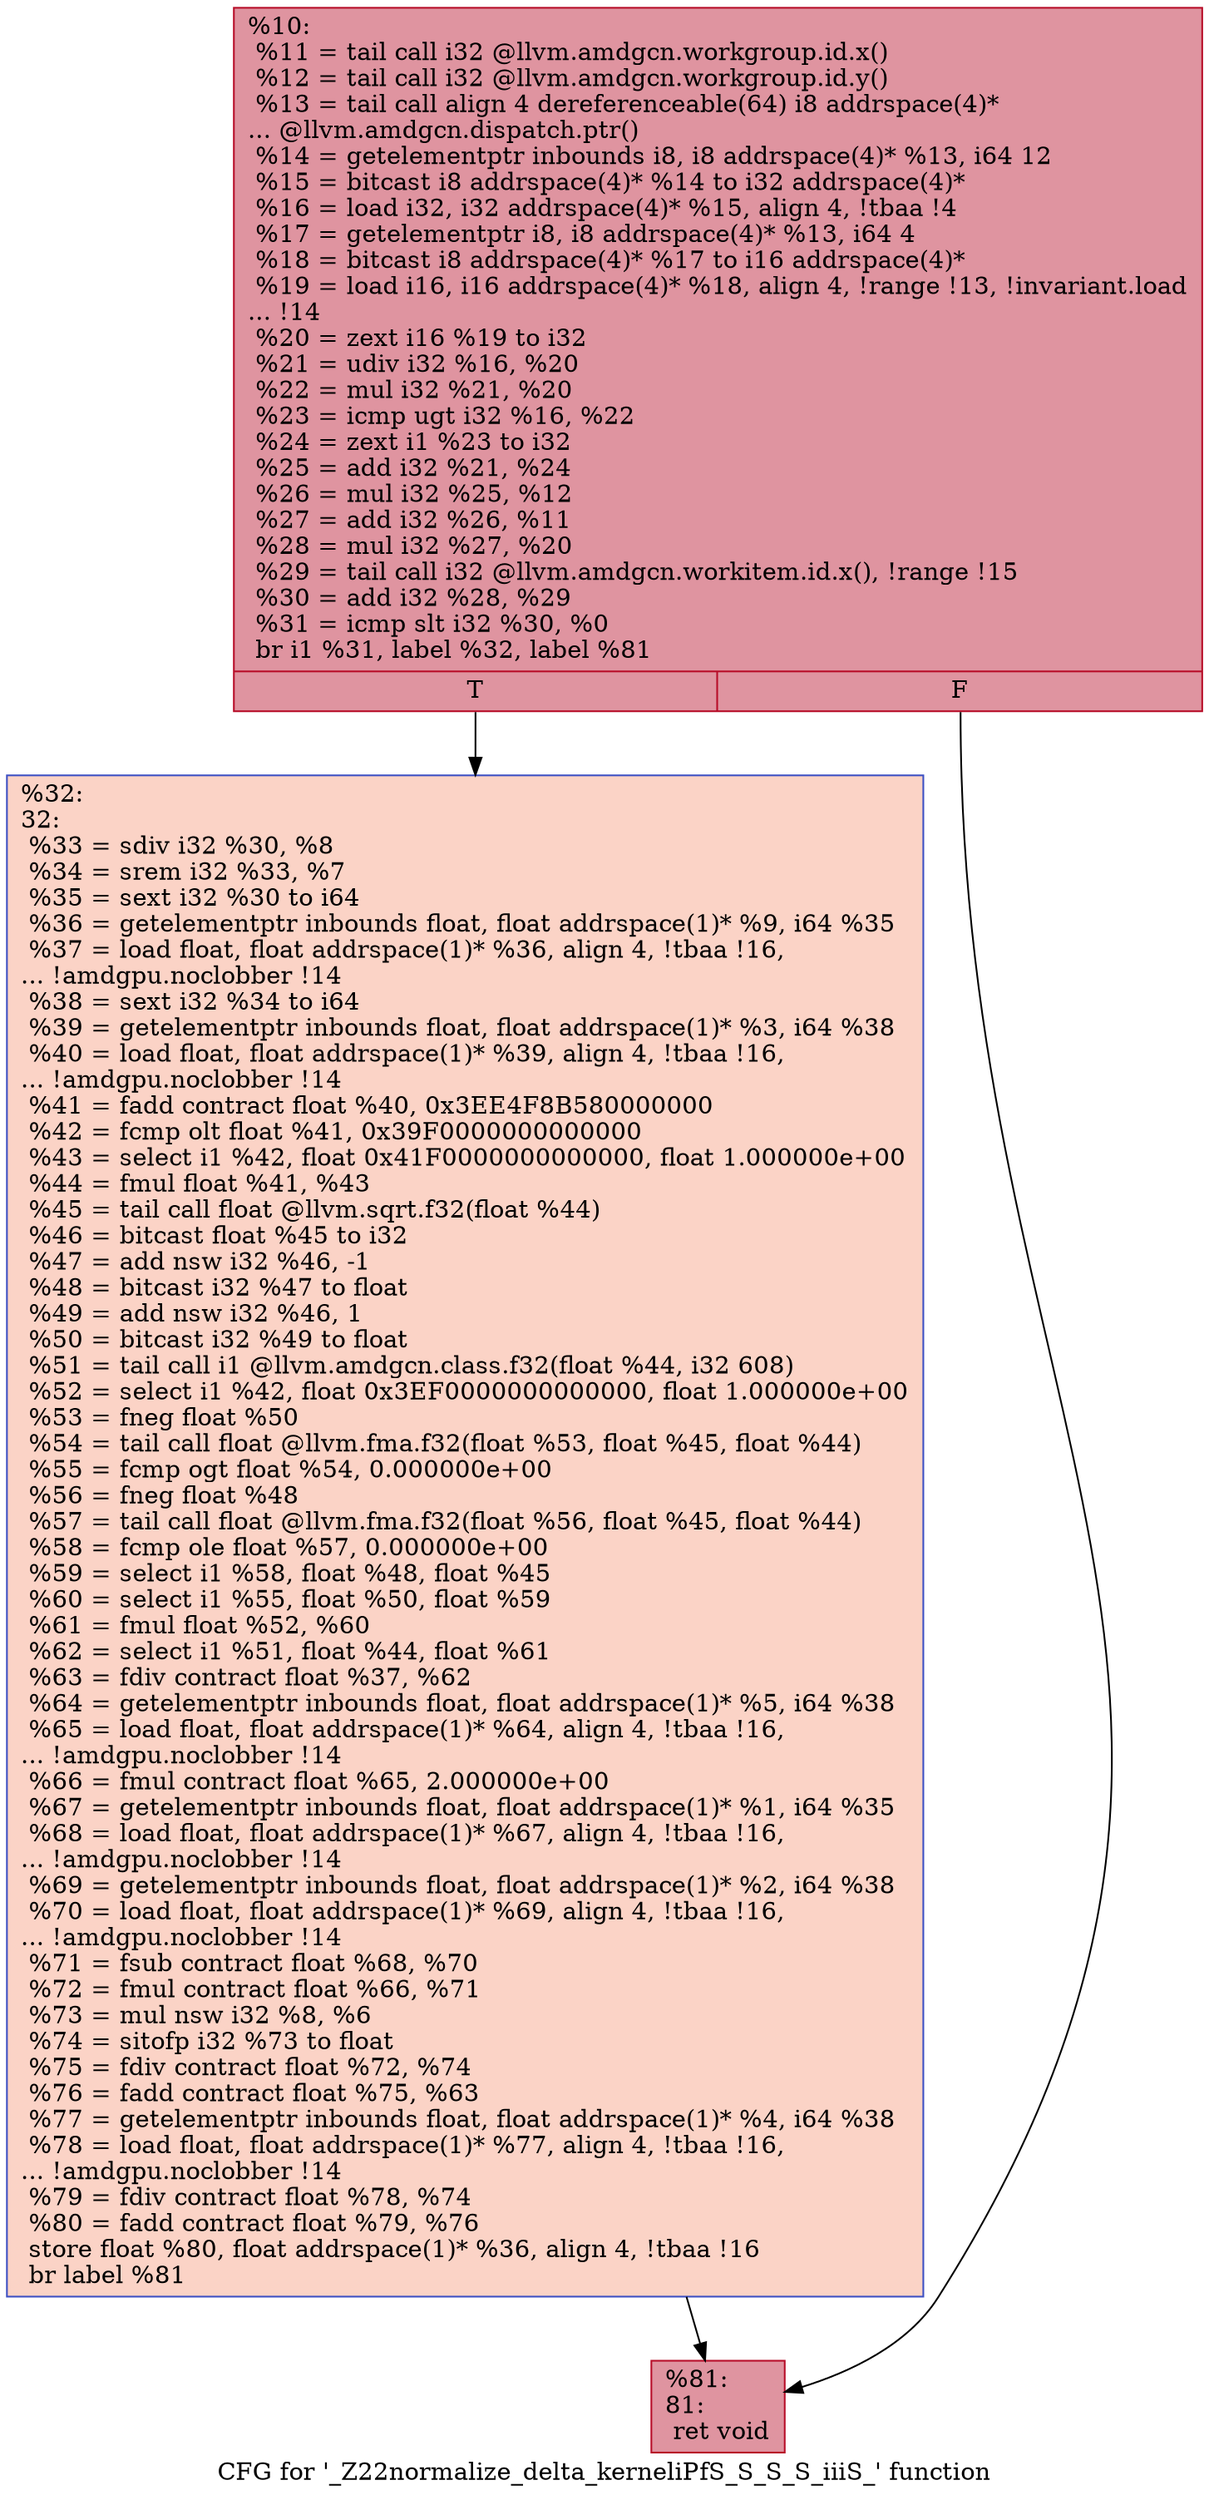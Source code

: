 digraph "CFG for '_Z22normalize_delta_kerneliPfS_S_S_S_iiiS_' function" {
	label="CFG for '_Z22normalize_delta_kerneliPfS_S_S_S_iiiS_' function";

	Node0x5f46510 [shape=record,color="#b70d28ff", style=filled, fillcolor="#b70d2870",label="{%10:\l  %11 = tail call i32 @llvm.amdgcn.workgroup.id.x()\l  %12 = tail call i32 @llvm.amdgcn.workgroup.id.y()\l  %13 = tail call align 4 dereferenceable(64) i8 addrspace(4)*\l... @llvm.amdgcn.dispatch.ptr()\l  %14 = getelementptr inbounds i8, i8 addrspace(4)* %13, i64 12\l  %15 = bitcast i8 addrspace(4)* %14 to i32 addrspace(4)*\l  %16 = load i32, i32 addrspace(4)* %15, align 4, !tbaa !4\l  %17 = getelementptr i8, i8 addrspace(4)* %13, i64 4\l  %18 = bitcast i8 addrspace(4)* %17 to i16 addrspace(4)*\l  %19 = load i16, i16 addrspace(4)* %18, align 4, !range !13, !invariant.load\l... !14\l  %20 = zext i16 %19 to i32\l  %21 = udiv i32 %16, %20\l  %22 = mul i32 %21, %20\l  %23 = icmp ugt i32 %16, %22\l  %24 = zext i1 %23 to i32\l  %25 = add i32 %21, %24\l  %26 = mul i32 %25, %12\l  %27 = add i32 %26, %11\l  %28 = mul i32 %27, %20\l  %29 = tail call i32 @llvm.amdgcn.workitem.id.x(), !range !15\l  %30 = add i32 %28, %29\l  %31 = icmp slt i32 %30, %0\l  br i1 %31, label %32, label %81\l|{<s0>T|<s1>F}}"];
	Node0x5f46510:s0 -> Node0x5f498f0;
	Node0x5f46510:s1 -> Node0x5f49980;
	Node0x5f498f0 [shape=record,color="#3d50c3ff", style=filled, fillcolor="#f59c7d70",label="{%32:\l32:                                               \l  %33 = sdiv i32 %30, %8\l  %34 = srem i32 %33, %7\l  %35 = sext i32 %30 to i64\l  %36 = getelementptr inbounds float, float addrspace(1)* %9, i64 %35\l  %37 = load float, float addrspace(1)* %36, align 4, !tbaa !16,\l... !amdgpu.noclobber !14\l  %38 = sext i32 %34 to i64\l  %39 = getelementptr inbounds float, float addrspace(1)* %3, i64 %38\l  %40 = load float, float addrspace(1)* %39, align 4, !tbaa !16,\l... !amdgpu.noclobber !14\l  %41 = fadd contract float %40, 0x3EE4F8B580000000\l  %42 = fcmp olt float %41, 0x39F0000000000000\l  %43 = select i1 %42, float 0x41F0000000000000, float 1.000000e+00\l  %44 = fmul float %41, %43\l  %45 = tail call float @llvm.sqrt.f32(float %44)\l  %46 = bitcast float %45 to i32\l  %47 = add nsw i32 %46, -1\l  %48 = bitcast i32 %47 to float\l  %49 = add nsw i32 %46, 1\l  %50 = bitcast i32 %49 to float\l  %51 = tail call i1 @llvm.amdgcn.class.f32(float %44, i32 608)\l  %52 = select i1 %42, float 0x3EF0000000000000, float 1.000000e+00\l  %53 = fneg float %50\l  %54 = tail call float @llvm.fma.f32(float %53, float %45, float %44)\l  %55 = fcmp ogt float %54, 0.000000e+00\l  %56 = fneg float %48\l  %57 = tail call float @llvm.fma.f32(float %56, float %45, float %44)\l  %58 = fcmp ole float %57, 0.000000e+00\l  %59 = select i1 %58, float %48, float %45\l  %60 = select i1 %55, float %50, float %59\l  %61 = fmul float %52, %60\l  %62 = select i1 %51, float %44, float %61\l  %63 = fdiv contract float %37, %62\l  %64 = getelementptr inbounds float, float addrspace(1)* %5, i64 %38\l  %65 = load float, float addrspace(1)* %64, align 4, !tbaa !16,\l... !amdgpu.noclobber !14\l  %66 = fmul contract float %65, 2.000000e+00\l  %67 = getelementptr inbounds float, float addrspace(1)* %1, i64 %35\l  %68 = load float, float addrspace(1)* %67, align 4, !tbaa !16,\l... !amdgpu.noclobber !14\l  %69 = getelementptr inbounds float, float addrspace(1)* %2, i64 %38\l  %70 = load float, float addrspace(1)* %69, align 4, !tbaa !16,\l... !amdgpu.noclobber !14\l  %71 = fsub contract float %68, %70\l  %72 = fmul contract float %66, %71\l  %73 = mul nsw i32 %8, %6\l  %74 = sitofp i32 %73 to float\l  %75 = fdiv contract float %72, %74\l  %76 = fadd contract float %75, %63\l  %77 = getelementptr inbounds float, float addrspace(1)* %4, i64 %38\l  %78 = load float, float addrspace(1)* %77, align 4, !tbaa !16,\l... !amdgpu.noclobber !14\l  %79 = fdiv contract float %78, %74\l  %80 = fadd contract float %79, %76\l  store float %80, float addrspace(1)* %36, align 4, !tbaa !16\l  br label %81\l}"];
	Node0x5f498f0 -> Node0x5f49980;
	Node0x5f49980 [shape=record,color="#b70d28ff", style=filled, fillcolor="#b70d2870",label="{%81:\l81:                                               \l  ret void\l}"];
}

